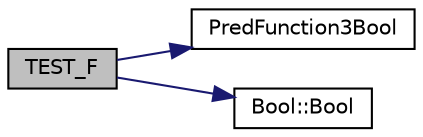 digraph "TEST_F"
{
  edge [fontname="Helvetica",fontsize="10",labelfontname="Helvetica",labelfontsize="10"];
  node [fontname="Helvetica",fontsize="10",shape=record];
  rankdir="LR";
  Node179 [label="TEST_F",height=0.2,width=0.4,color="black", fillcolor="grey75", style="filled", fontcolor="black"];
  Node179 -> Node180 [color="midnightblue",fontsize="10",style="solid",fontname="Helvetica"];
  Node180 [label="PredFunction3Bool",height=0.2,width=0.4,color="black", fillcolor="white", style="filled",URL="$da/d85/gtest__pred__impl__unittest_8cc.html#afa4ce2143c2ffedb2fa5d5f8cff6f6e6"];
  Node179 -> Node181 [color="midnightblue",fontsize="10",style="solid",fontname="Helvetica"];
  Node181 [label="Bool::Bool",height=0.2,width=0.4,color="black", fillcolor="white", style="filled",URL="$d8/da3/struct_bool.html#a03dfd4851b13abb29414887fcada7fca"];
}
